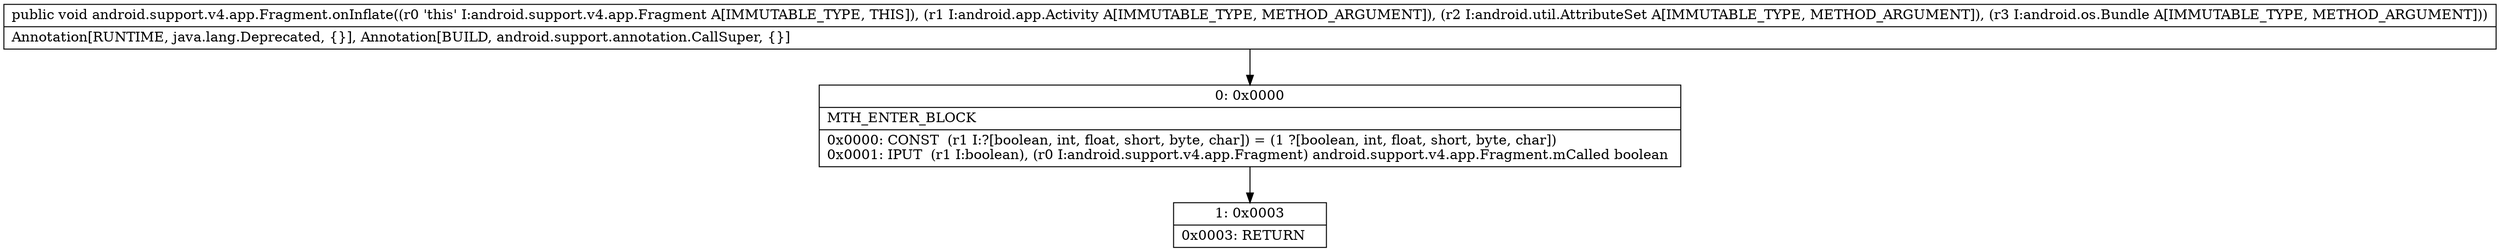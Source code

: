 digraph "CFG forandroid.support.v4.app.Fragment.onInflate(Landroid\/app\/Activity;Landroid\/util\/AttributeSet;Landroid\/os\/Bundle;)V" {
Node_0 [shape=record,label="{0\:\ 0x0000|MTH_ENTER_BLOCK\l|0x0000: CONST  (r1 I:?[boolean, int, float, short, byte, char]) = (1 ?[boolean, int, float, short, byte, char]) \l0x0001: IPUT  (r1 I:boolean), (r0 I:android.support.v4.app.Fragment) android.support.v4.app.Fragment.mCalled boolean \l}"];
Node_1 [shape=record,label="{1\:\ 0x0003|0x0003: RETURN   \l}"];
MethodNode[shape=record,label="{public void android.support.v4.app.Fragment.onInflate((r0 'this' I:android.support.v4.app.Fragment A[IMMUTABLE_TYPE, THIS]), (r1 I:android.app.Activity A[IMMUTABLE_TYPE, METHOD_ARGUMENT]), (r2 I:android.util.AttributeSet A[IMMUTABLE_TYPE, METHOD_ARGUMENT]), (r3 I:android.os.Bundle A[IMMUTABLE_TYPE, METHOD_ARGUMENT]))  | Annotation[RUNTIME, java.lang.Deprecated, \{\}], Annotation[BUILD, android.support.annotation.CallSuper, \{\}]\l}"];
MethodNode -> Node_0;
Node_0 -> Node_1;
}

